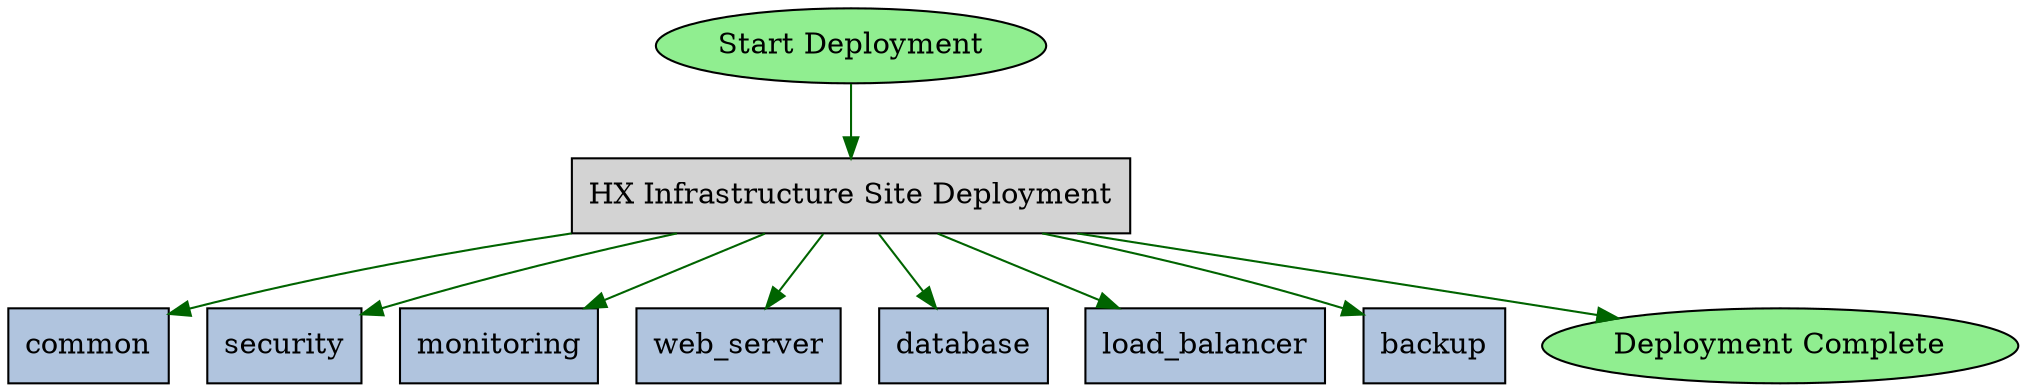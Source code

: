 digraph PlaybookFlow {
    rankdir=TB;
    node [shape=rectangle, style=filled];
    edge [color=darkgreen];
    
    // Start node
    start [label="Start Deployment", fillcolor=lightgreen, shape=ellipse];
    
    play_0 [label="HX Infrastructure Site Deployment", fillcolor=lightgray];
    start -> play_0;
    role_0_0 [label="common", fillcolor=lightsteelblue, shape=box];
    play_0 -> role_0_0;
    role_0_1 [label="security", fillcolor=lightsteelblue, shape=box];
    play_0 -> role_0_1;
    role_0_2 [label="monitoring", fillcolor=lightsteelblue, shape=box];
    play_0 -> role_0_2;
    role_0_3 [label="web_server", fillcolor=lightsteelblue, shape=box];
    play_0 -> role_0_3;
    role_0_4 [label="database", fillcolor=lightsteelblue, shape=box];
    play_0 -> role_0_4;
    role_0_5 [label="load_balancer", fillcolor=lightsteelblue, shape=box];
    play_0 -> role_0_5;
    role_0_6 [label="backup", fillcolor=lightsteelblue, shape=box];
    play_0 -> role_0_6;
    end [label="Deployment Complete", fillcolor=lightgreen, shape=ellipse];
    play_0 -> end;
}
